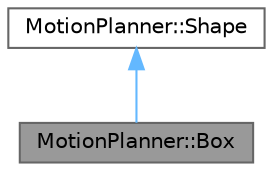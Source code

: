 digraph "MotionPlanner::Box"
{
 // LATEX_PDF_SIZE
  bgcolor="transparent";
  edge [fontname=Helvetica,fontsize=10,labelfontname=Helvetica,labelfontsize=10];
  node [fontname=Helvetica,fontsize=10,shape=box,height=0.2,width=0.4];
  Node1 [label="MotionPlanner::Box",height=0.2,width=0.4,color="gray40", fillcolor="grey60", style="filled", fontcolor="black",tooltip=" "];
  Node2 -> Node1 [dir="back",color="steelblue1",style="solid"];
  Node2 [label="MotionPlanner::Shape",height=0.2,width=0.4,color="gray40", fillcolor="white", style="filled",URL="$class_motion_planner_1_1_shape.html",tooltip=" "];
}
